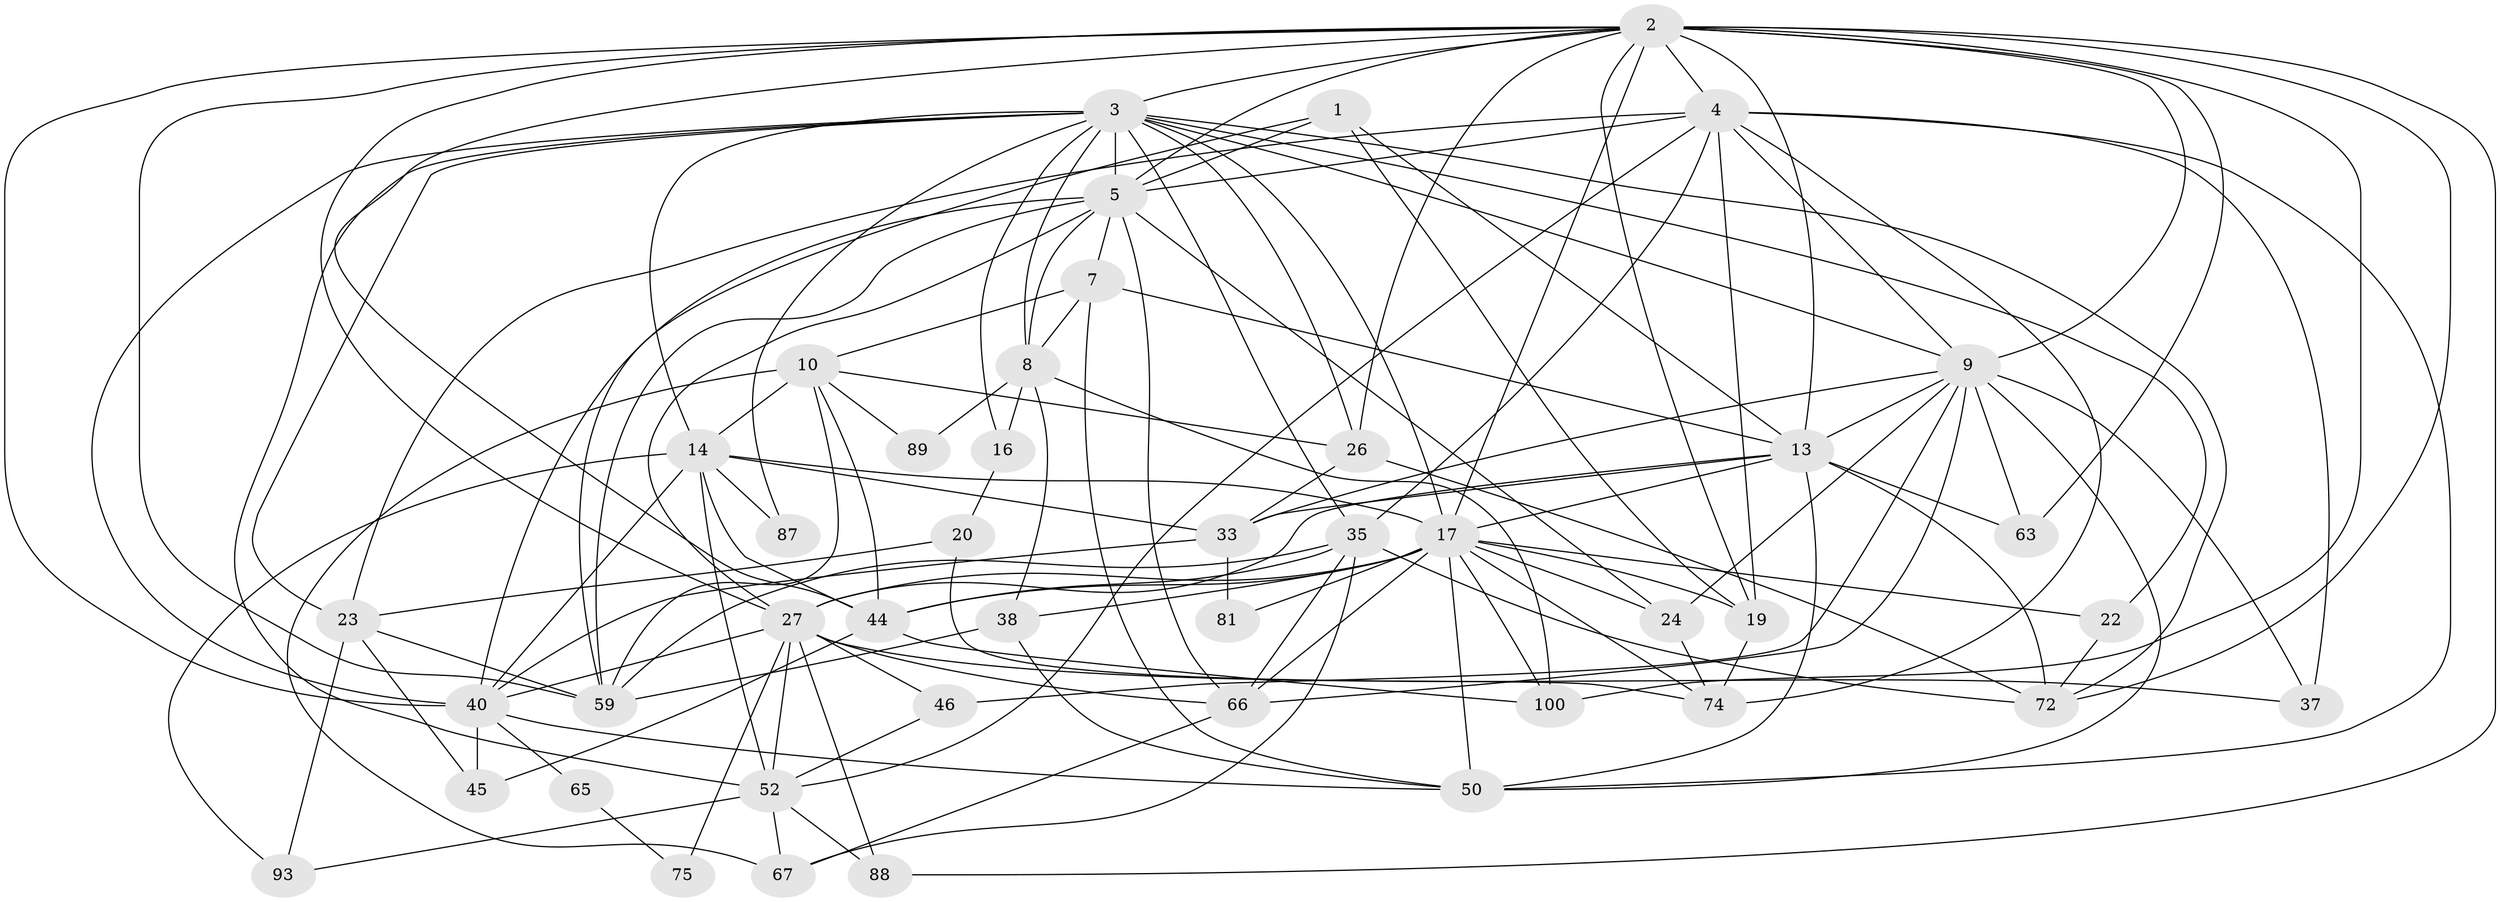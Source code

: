 // original degree distribution, {4: 0.21818181818181817, 5: 0.2, 7: 0.03636363636363636, 3: 0.2818181818181818, 2: 0.14545454545454545, 6: 0.10909090909090909, 9: 0.00909090909090909}
// Generated by graph-tools (version 1.1) at 2025/19/03/04/25 18:19:02]
// undirected, 44 vertices, 134 edges
graph export_dot {
graph [start="1"]
  node [color=gray90,style=filled];
  1;
  2 [super="+12+6+103"];
  3 [super="+51"];
  4 [super="+32+94"];
  5 [super="+79+15"];
  7 [super="+107"];
  8 [super="+96+42"];
  9 [super="+55+84+43"];
  10 [super="+21+97+25"];
  13 [super="+78+29"];
  14 [super="+69+18+61"];
  16;
  17 [super="+58+82+70+57"];
  19;
  20 [super="+54"];
  22;
  23 [super="+49+28"];
  24;
  26 [super="+41"];
  27 [super="+31+39"];
  33 [super="+95"];
  35 [super="+60"];
  37;
  38 [super="+110"];
  40 [super="+48"];
  44 [super="+73"];
  45;
  46;
  50 [super="+68"];
  52 [super="+71+80"];
  59 [super="+76"];
  63;
  65;
  66 [super="+85"];
  67 [super="+92"];
  72 [super="+102"];
  74 [super="+91"];
  75;
  81;
  87;
  88;
  89;
  93;
  100 [super="+105"];
  1 -- 13;
  1 -- 19;
  1 -- 59;
  1 -- 5;
  2 -- 63;
  2 -- 40;
  2 -- 17 [weight=2];
  2 -- 19;
  2 -- 59;
  2 -- 27;
  2 -- 4 [weight=3];
  2 -- 44 [weight=2];
  2 -- 3;
  2 -- 100;
  2 -- 88;
  2 -- 9;
  2 -- 26;
  2 -- 13;
  2 -- 5;
  2 -- 72;
  3 -- 72;
  3 -- 16;
  3 -- 9;
  3 -- 35;
  3 -- 8;
  3 -- 40;
  3 -- 14;
  3 -- 17 [weight=2];
  3 -- 52;
  3 -- 22;
  3 -- 23 [weight=2];
  3 -- 87;
  3 -- 26;
  3 -- 5;
  4 -- 37;
  4 -- 74 [weight=2];
  4 -- 52;
  4 -- 9;
  4 -- 35;
  4 -- 19;
  4 -- 23;
  4 -- 50;
  4 -- 5;
  5 -- 40;
  5 -- 8;
  5 -- 24;
  5 -- 66;
  5 -- 7;
  5 -- 59;
  5 -- 27;
  7 -- 13;
  7 -- 8;
  7 -- 50 [weight=2];
  7 -- 10;
  8 -- 16;
  8 -- 38;
  8 -- 89;
  8 -- 100;
  9 -- 46;
  9 -- 24;
  9 -- 66;
  9 -- 37;
  9 -- 63;
  9 -- 50;
  9 -- 33;
  9 -- 13;
  10 -- 89;
  10 -- 59 [weight=2];
  10 -- 26;
  10 -- 44;
  10 -- 14 [weight=2];
  10 -- 67;
  13 -- 33;
  13 -- 63;
  13 -- 72 [weight=2];
  13 -- 27;
  13 -- 17;
  13 -- 50;
  14 -- 93;
  14 -- 52;
  14 -- 17;
  14 -- 33;
  14 -- 87;
  14 -- 40;
  14 -- 44;
  16 -- 20;
  17 -- 22;
  17 -- 50 [weight=2];
  17 -- 74;
  17 -- 81;
  17 -- 19;
  17 -- 24;
  17 -- 66;
  17 -- 100;
  17 -- 38;
  17 -- 44;
  17 -- 27;
  19 -- 74;
  20 -- 74;
  20 -- 23;
  22 -- 72;
  23 -- 93;
  23 -- 59;
  23 -- 45;
  24 -- 74;
  26 -- 33;
  26 -- 72;
  27 -- 46 [weight=2];
  27 -- 88;
  27 -- 75 [weight=2];
  27 -- 66;
  27 -- 37;
  27 -- 40;
  27 -- 52 [weight=2];
  33 -- 81;
  33 -- 40;
  35 -- 44;
  35 -- 59;
  35 -- 72;
  35 -- 66;
  35 -- 67;
  38 -- 59;
  38 -- 50;
  40 -- 65;
  40 -- 45;
  40 -- 50;
  44 -- 100;
  44 -- 45;
  46 -- 52;
  52 -- 67;
  52 -- 88;
  52 -- 93;
  65 -- 75;
  66 -- 67;
}
